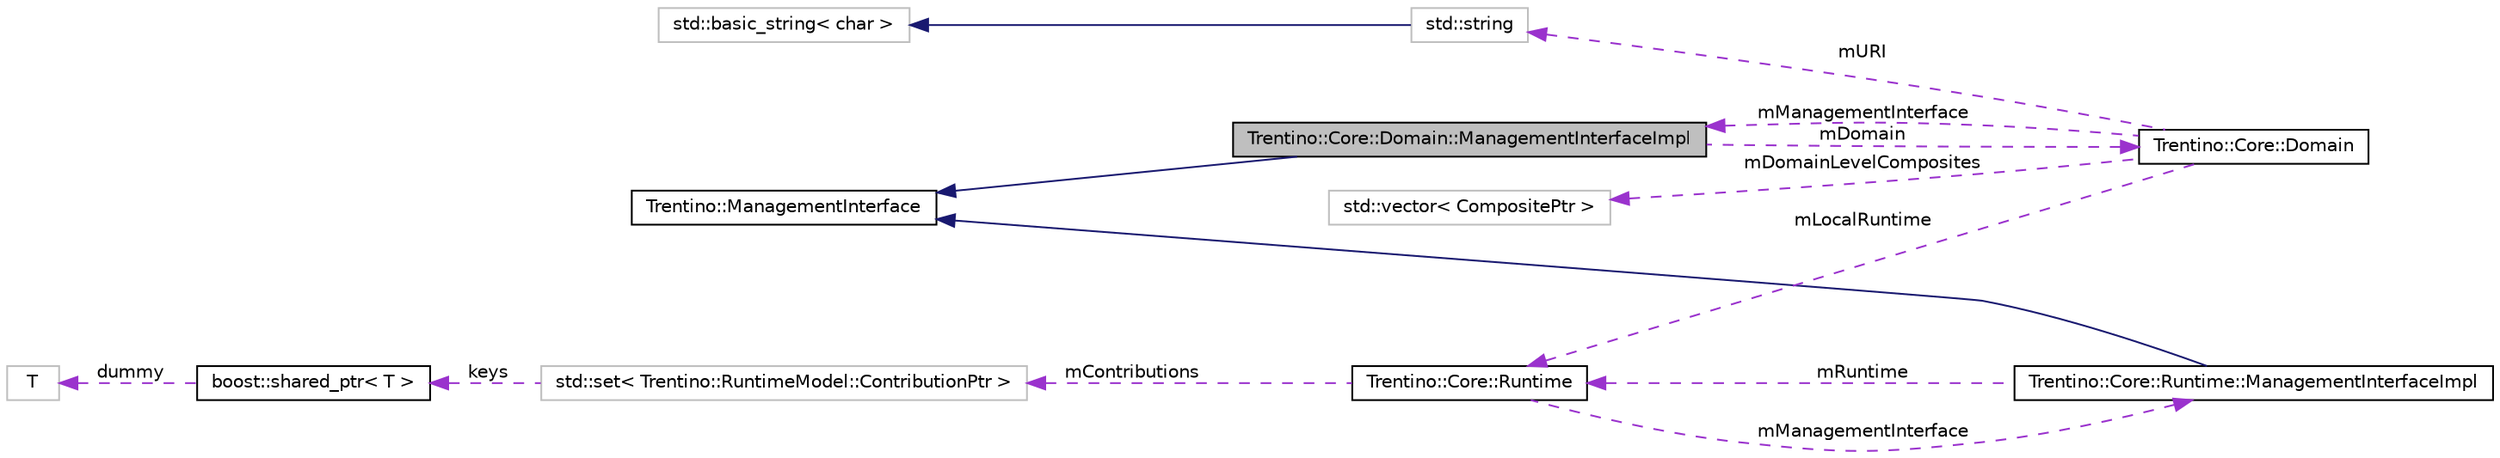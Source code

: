 digraph G
{
  edge [fontname="Helvetica",fontsize="10",labelfontname="Helvetica",labelfontsize="10"];
  node [fontname="Helvetica",fontsize="10",shape=record];
  rankdir="LR";
  Node1 [label="Trentino::Core::Domain::ManagementInterfaceImpl",height=0.2,width=0.4,color="black", fillcolor="grey75", style="filled" fontcolor="black"];
  Node2 -> Node1 [dir="back",color="midnightblue",fontsize="10",style="solid",fontname="Helvetica"];
  Node2 [label="Trentino::ManagementInterface",height=0.2,width=0.4,color="black", fillcolor="white", style="filled",URL="$class_trentino_1_1_management_interface.html",tooltip="A class representing the interface to communicate with the runtime."];
  Node3 -> Node1 [dir="back",color="darkorchid3",fontsize="10",style="dashed",label=" mDomain" ,fontname="Helvetica"];
  Node3 [label="Trentino::Core::Domain",height=0.2,width=0.4,color="black", fillcolor="white", style="filled",URL="$class_trentino_1_1_core_1_1_domain.html"];
  Node4 -> Node3 [dir="back",color="darkorchid3",fontsize="10",style="dashed",label=" mLocalRuntime" ,fontname="Helvetica"];
  Node4 [label="Trentino::Core::Runtime",height=0.2,width=0.4,color="black", fillcolor="white", style="filled",URL="$class_trentino_1_1_core_1_1_runtime.html",tooltip="A class representing the implementation to communicate with the runtime."];
  Node5 -> Node4 [dir="back",color="darkorchid3",fontsize="10",style="dashed",label=" mContributions" ,fontname="Helvetica"];
  Node5 [label="std::set\< Trentino::RuntimeModel::ContributionPtr \>",height=0.2,width=0.4,color="grey75", fillcolor="white", style="filled"];
  Node6 -> Node5 [dir="back",color="darkorchid3",fontsize="10",style="dashed",label=" keys" ,fontname="Helvetica"];
  Node6 [label="boost::shared_ptr\< T \>",height=0.2,width=0.4,color="black", fillcolor="white", style="filled",URL="$classboost_1_1shared__ptr.html"];
  Node7 -> Node6 [dir="back",color="darkorchid3",fontsize="10",style="dashed",label=" dummy" ,fontname="Helvetica"];
  Node7 [label="T",height=0.2,width=0.4,color="grey75", fillcolor="white", style="filled"];
  Node8 -> Node4 [dir="back",color="darkorchid3",fontsize="10",style="dashed",label=" mManagementInterface" ,fontname="Helvetica"];
  Node8 [label="Trentino::Core::Runtime::ManagementInterfaceImpl",height=0.2,width=0.4,color="black", fillcolor="white", style="filled",URL="$class_trentino_1_1_core_1_1_runtime_1_1_management_interface_impl.html"];
  Node2 -> Node8 [dir="back",color="midnightblue",fontsize="10",style="solid",fontname="Helvetica"];
  Node4 -> Node8 [dir="back",color="darkorchid3",fontsize="10",style="dashed",label=" mRuntime" ,fontname="Helvetica"];
  Node9 -> Node3 [dir="back",color="darkorchid3",fontsize="10",style="dashed",label=" mURI" ,fontname="Helvetica"];
  Node9 [label="std::string",height=0.2,width=0.4,color="grey75", fillcolor="white", style="filled",tooltip="STL class."];
  Node10 -> Node9 [dir="back",color="midnightblue",fontsize="10",style="solid",fontname="Helvetica"];
  Node10 [label="std::basic_string\< char \>",height=0.2,width=0.4,color="grey75", fillcolor="white", style="filled",tooltip="STL class."];
  Node11 -> Node3 [dir="back",color="darkorchid3",fontsize="10",style="dashed",label=" mDomainLevelComposites" ,fontname="Helvetica"];
  Node11 [label="std::vector\< CompositePtr \>",height=0.2,width=0.4,color="grey75", fillcolor="white", style="filled"];
  Node1 -> Node3 [dir="back",color="darkorchid3",fontsize="10",style="dashed",label=" mManagementInterface" ,fontname="Helvetica"];
}

